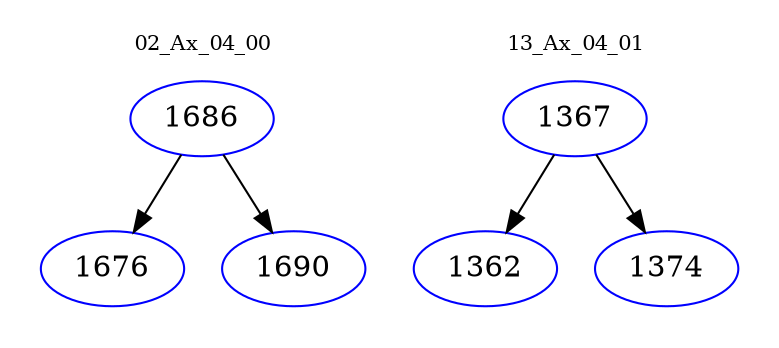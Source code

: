 digraph{
subgraph cluster_0 {
color = white
label = "02_Ax_04_00";
fontsize=10;
T0_1686 [label="1686", color="blue"]
T0_1686 -> T0_1676 [color="black"]
T0_1676 [label="1676", color="blue"]
T0_1686 -> T0_1690 [color="black"]
T0_1690 [label="1690", color="blue"]
}
subgraph cluster_1 {
color = white
label = "13_Ax_04_01";
fontsize=10;
T1_1367 [label="1367", color="blue"]
T1_1367 -> T1_1362 [color="black"]
T1_1362 [label="1362", color="blue"]
T1_1367 -> T1_1374 [color="black"]
T1_1374 [label="1374", color="blue"]
}
}
